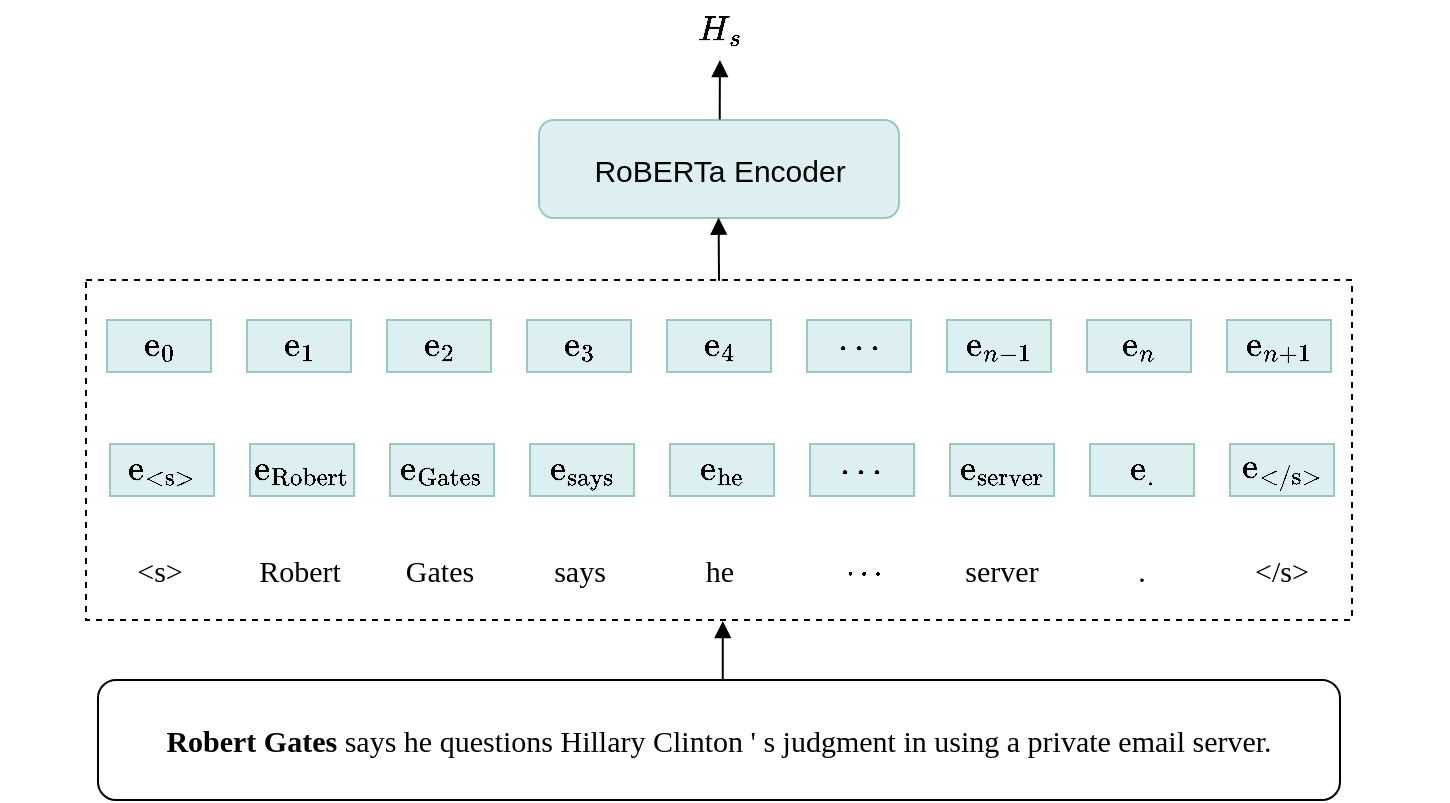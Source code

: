 <mxfile version="26.0.16">
  <diagram name="第 1 页" id="89vJBJVzQ6p3oRt0uOno">
    <mxGraphModel dx="682" dy="455" grid="1" gridSize="10" guides="1" tooltips="1" connect="0" arrows="1" fold="1" page="1" pageScale="1" pageWidth="827" pageHeight="1169" math="1" shadow="0">
      <root>
        <mxCell id="0" />
        <mxCell id="1" parent="0" />
        <mxCell id="BDlRwHxG_kEXWN9z024I-1" value="&lt;span style=&quot;font-size: 15px;&quot;&gt;&lt;font face=&quot;Times New Roman&quot;&gt;&lt;b&gt;Robert Gates&lt;/b&gt;&amp;nbsp;says he questions Hillary Clinton &#39; s judgment in using a private email server.&lt;/font&gt;&lt;/span&gt;" style="rounded=1;whiteSpace=wrap;html=1;" parent="1" vertex="1">
          <mxGeometry x="154" y="500" width="621" height="60" as="geometry" />
        </mxCell>
        <mxCell id="BDlRwHxG_kEXWN9z024I-2" value="" style="rounded=0;whiteSpace=wrap;html=1;dashed=1;" parent="1" vertex="1">
          <mxGeometry x="148" y="300" width="633" height="170" as="geometry" />
        </mxCell>
        <mxCell id="BDlRwHxG_kEXWN9z024I-3" value="$$\text{e}_{\text{&amp;lt;s&amp;gt;}}$$" style="rounded=0;whiteSpace=wrap;html=1;fontSize=15;fillColor=#DDEFF1;strokeColor=#9AC7BF;aspect=fixed;" parent="1" vertex="1">
          <mxGeometry x="160" y="382" width="52" height="26" as="geometry" />
        </mxCell>
        <mxCell id="BDlRwHxG_kEXWN9z024I-4" value="$$\text{e}_{\text{Robert}}$$" style="rounded=0;whiteSpace=wrap;html=1;fontSize=15;fillColor=#DDEFF1;strokeColor=#9AC7BF;aspect=fixed;" parent="1" vertex="1">
          <mxGeometry x="230" y="382" width="52" height="26" as="geometry" />
        </mxCell>
        <mxCell id="BDlRwHxG_kEXWN9z024I-8" value="$$\text{e}_{\text{Gates}}$$" style="rounded=0;whiteSpace=wrap;html=1;fontSize=15;fillColor=#DDEFF1;strokeColor=#9AC7BF;aspect=fixed;" parent="1" vertex="1">
          <mxGeometry x="300" y="382" width="52" height="26" as="geometry" />
        </mxCell>
        <mxCell id="BDlRwHxG_kEXWN9z024I-9" value="$$\text{e}_{\text{says}}$$" style="rounded=0;whiteSpace=wrap;html=1;fontSize=15;fillColor=#DDEFF1;strokeColor=#9AC7BF;aspect=fixed;" parent="1" vertex="1">
          <mxGeometry x="370" y="382" width="52" height="26" as="geometry" />
        </mxCell>
        <mxCell id="BDlRwHxG_kEXWN9z024I-11" value="$$\text{e}_{\text{he}}$$" style="rounded=0;whiteSpace=wrap;html=1;fontSize=15;fillColor=#DDEFF1;strokeColor=#9AC7BF;labelPosition=center;verticalLabelPosition=middle;align=center;verticalAlign=middle;aspect=fixed;" parent="1" vertex="1">
          <mxGeometry x="440" y="382" width="52" height="26" as="geometry" />
        </mxCell>
        <mxCell id="BDlRwHxG_kEXWN9z024I-12" value="$$\cdots$$" style="rounded=0;whiteSpace=wrap;html=1;fontSize=15;fillColor=#DDEFF1;strokeColor=#9AC7BF;aspect=fixed;" parent="1" vertex="1">
          <mxGeometry x="510" y="382" width="52" height="26" as="geometry" />
        </mxCell>
        <mxCell id="BDlRwHxG_kEXWN9z024I-13" value="$$\text{e}_{\text{server}}$$" style="rounded=0;whiteSpace=wrap;html=1;fontSize=15;fillColor=#DDEFF1;strokeColor=#9AC7BF;aspect=fixed;" parent="1" vertex="1">
          <mxGeometry x="580" y="382" width="52" height="26" as="geometry" />
        </mxCell>
        <mxCell id="BDlRwHxG_kEXWN9z024I-14" value="$$\text{e}_{\text{.}}$$" style="rounded=0;whiteSpace=wrap;html=1;fontSize=15;fillColor=#DDEFF1;strokeColor=#9AC7BF;aspect=fixed;" parent="1" vertex="1">
          <mxGeometry x="650" y="382" width="52" height="26" as="geometry" />
        </mxCell>
        <mxCell id="BDlRwHxG_kEXWN9z024I-15" value="$$\text{e}_{\text{&amp;lt;/s&amp;gt;}}$$" style="rounded=0;whiteSpace=wrap;html=1;fontSize=15;fillColor=#DDEFF1;strokeColor=#9AC7BF;aspect=fixed;" parent="1" vertex="1">
          <mxGeometry x="720" y="382" width="52" height="26" as="geometry" />
        </mxCell>
        <mxCell id="BDlRwHxG_kEXWN9z024I-17" value="$$\text{e}_{0}$$" style="rounded=0;whiteSpace=wrap;html=1;fontSize=15;fillColor=#DDEFF1;strokeColor=#9AC7BF;aspect=fixed;" parent="1" vertex="1">
          <mxGeometry x="158.5" y="320" width="52" height="26" as="geometry" />
        </mxCell>
        <mxCell id="BDlRwHxG_kEXWN9z024I-18" value="$$\text{e}_{1}$$" style="rounded=0;whiteSpace=wrap;html=1;fontSize=15;fillColor=#DDEFF1;strokeColor=#9AC7BF;aspect=fixed;" parent="1" vertex="1">
          <mxGeometry x="228.5" y="320" width="52" height="26" as="geometry" />
        </mxCell>
        <mxCell id="BDlRwHxG_kEXWN9z024I-19" value="$$\text{e}_{2}$$" style="rounded=0;whiteSpace=wrap;html=1;fontSize=15;fillColor=#DDEFF1;strokeColor=#9AC7BF;aspect=fixed;" parent="1" vertex="1">
          <mxGeometry x="298.5" y="320" width="52" height="26" as="geometry" />
        </mxCell>
        <mxCell id="BDlRwHxG_kEXWN9z024I-20" value="$$\text{e}_{3}$$" style="rounded=0;whiteSpace=wrap;html=1;fontSize=15;fillColor=#DDEFF1;strokeColor=#9AC7BF;aspect=fixed;" parent="1" vertex="1">
          <mxGeometry x="368.5" y="320" width="52" height="26" as="geometry" />
        </mxCell>
        <mxCell id="BDlRwHxG_kEXWN9z024I-21" value="$$\text{e}_{4}$$" style="rounded=0;whiteSpace=wrap;html=1;fontSize=15;fillColor=#DDEFF1;strokeColor=#9AC7BF;labelPosition=center;verticalLabelPosition=middle;align=center;verticalAlign=middle;aspect=fixed;" parent="1" vertex="1">
          <mxGeometry x="438.5" y="320" width="52" height="26" as="geometry" />
        </mxCell>
        <mxCell id="BDlRwHxG_kEXWN9z024I-22" value="$$\cdots$$" style="rounded=0;whiteSpace=wrap;html=1;fontSize=15;fillColor=#DDEFF1;strokeColor=#9AC7BF;aspect=fixed;" parent="1" vertex="1">
          <mxGeometry x="508.5" y="320" width="52" height="26" as="geometry" />
        </mxCell>
        <mxCell id="BDlRwHxG_kEXWN9z024I-23" value="$$\text{e}_{n-1}$$" style="rounded=0;whiteSpace=wrap;html=1;fontSize=15;fillColor=#DDEFF1;strokeColor=#9AC7BF;aspect=fixed;" parent="1" vertex="1">
          <mxGeometry x="578.5" y="320" width="52" height="26" as="geometry" />
        </mxCell>
        <mxCell id="BDlRwHxG_kEXWN9z024I-24" value="$$\text{e}_{n}$$" style="rounded=0;whiteSpace=wrap;html=1;fontSize=15;fillColor=#DDEFF1;strokeColor=#9AC7BF;aspect=fixed;" parent="1" vertex="1">
          <mxGeometry x="648.5" y="320" width="52" height="26" as="geometry" />
        </mxCell>
        <mxCell id="BDlRwHxG_kEXWN9z024I-25" value="$$\text{e}_{n+1}$$" style="rounded=0;whiteSpace=wrap;html=1;fontSize=15;fillColor=#DDEFF1;strokeColor=#9AC7BF;aspect=fixed;" parent="1" vertex="1">
          <mxGeometry x="718.5" y="320" width="52" height="26" as="geometry" />
        </mxCell>
        <mxCell id="BDlRwHxG_kEXWN9z024I-27" value="$$\cdots$$" style="text;html=1;align=center;verticalAlign=middle;whiteSpace=wrap;rounded=0;fontFamily=Times New Roman;fontSize=15;" parent="1" vertex="1">
          <mxGeometry x="510.5" y="430" width="51.5" height="30" as="geometry" />
        </mxCell>
        <mxCell id="BDlRwHxG_kEXWN9z024I-28" value="&amp;lt;s&amp;gt;" style="text;html=1;align=center;verticalAlign=middle;whiteSpace=wrap;rounded=0;fontFamily=Times New Roman;fontSize=15;" parent="1" vertex="1">
          <mxGeometry x="158.75" y="430" width="51.5" height="30" as="geometry" />
        </mxCell>
        <mxCell id="BDlRwHxG_kEXWN9z024I-30" value="server" style="text;html=1;align=center;verticalAlign=middle;whiteSpace=wrap;rounded=0;fontFamily=Times New Roman;fontSize=15;" parent="1" vertex="1">
          <mxGeometry x="580.25" y="430" width="51.5" height="30" as="geometry" />
        </mxCell>
        <mxCell id="BDlRwHxG_kEXWN9z024I-31" value="he" style="text;html=1;align=center;verticalAlign=middle;whiteSpace=wrap;rounded=0;fontFamily=Times New Roman;fontSize=15;" parent="1" vertex="1">
          <mxGeometry x="439" y="430" width="51.5" height="30" as="geometry" />
        </mxCell>
        <mxCell id="BDlRwHxG_kEXWN9z024I-32" value="Robert" style="text;html=1;align=center;verticalAlign=middle;whiteSpace=wrap;rounded=0;fontFamily=Times New Roman;fontSize=15;" parent="1" vertex="1">
          <mxGeometry x="228.75" y="430" width="51.5" height="30" as="geometry" />
        </mxCell>
        <mxCell id="BDlRwHxG_kEXWN9z024I-33" value="Gates" style="text;html=1;align=center;verticalAlign=middle;whiteSpace=wrap;rounded=0;fontFamily=Times New Roman;fontSize=15;" parent="1" vertex="1">
          <mxGeometry x="298.75" y="430" width="51.5" height="30" as="geometry" />
        </mxCell>
        <mxCell id="BDlRwHxG_kEXWN9z024I-34" value="says" style="text;html=1;align=center;verticalAlign=middle;whiteSpace=wrap;rounded=0;fontFamily=Times New Roman;fontSize=15;" parent="1" vertex="1">
          <mxGeometry x="368.75" y="430" width="51.5" height="30" as="geometry" />
        </mxCell>
        <mxCell id="BDlRwHxG_kEXWN9z024I-35" value="." style="text;html=1;align=center;verticalAlign=middle;whiteSpace=wrap;rounded=0;fontFamily=Times New Roman;fontSize=15;" parent="1" vertex="1">
          <mxGeometry x="650.25" y="430" width="51.5" height="30" as="geometry" />
        </mxCell>
        <mxCell id="BDlRwHxG_kEXWN9z024I-36" value="&amp;lt;/s&amp;gt;" style="text;html=1;align=center;verticalAlign=middle;whiteSpace=wrap;rounded=0;fontFamily=Times New Roman;fontSize=15;" parent="1" vertex="1">
          <mxGeometry x="720.25" y="430" width="51.5" height="30" as="geometry" />
        </mxCell>
        <mxCell id="BDlRwHxG_kEXWN9z024I-37" value="RoBERTa Encoder" style="rounded=1;whiteSpace=wrap;html=1;fillColor=light-dark(#ddeff1, #1f2f1e);strokeColor=#9AC7BF;fontSize=15;" parent="1" vertex="1">
          <mxGeometry x="374.5" y="220" width="180" height="49" as="geometry" />
        </mxCell>
        <mxCell id="BDlRwHxG_kEXWN9z024I-38" value="" style="endArrow=block;html=1;rounded=0;endFill=1;exitX=0.503;exitY=0.007;exitDx=0;exitDy=0;exitPerimeter=0;entryX=0.503;entryY=1.003;entryDx=0;entryDy=0;entryPerimeter=0;" parent="1" source="BDlRwHxG_kEXWN9z024I-1" target="BDlRwHxG_kEXWN9z024I-2" edge="1">
          <mxGeometry width="50" height="50" relative="1" as="geometry">
            <mxPoint x="501.089" y="520.9" as="sourcePoint" />
            <mxPoint x="501" y="470" as="targetPoint" />
          </mxGeometry>
        </mxCell>
        <mxCell id="BDlRwHxG_kEXWN9z024I-40" value="" style="endArrow=block;html=1;rounded=0;endFill=1;exitX=0.5;exitY=0.002;exitDx=0;exitDy=0;exitPerimeter=0;entryX=0.499;entryY=0.996;entryDx=0;entryDy=0;entryPerimeter=0;" parent="1" source="BDlRwHxG_kEXWN9z024I-2" target="BDlRwHxG_kEXWN9z024I-37" edge="1">
          <mxGeometry width="50" height="50" relative="1" as="geometry">
            <mxPoint x="670" y="229" as="sourcePoint" />
            <mxPoint x="670" y="180" as="targetPoint" />
          </mxGeometry>
        </mxCell>
        <mxCell id="BDlRwHxG_kEXWN9z024I-42" value="" style="endArrow=block;html=1;rounded=0;endFill=1;exitX=0.502;exitY=-0.006;exitDx=0;exitDy=0;exitPerimeter=0;" parent="1" source="BDlRwHxG_kEXWN9z024I-37" edge="1" target="BDlRwHxG_kEXWN9z024I-43">
          <mxGeometry width="50" height="50" relative="1" as="geometry">
            <mxPoint x="500" y="200" as="sourcePoint" />
            <mxPoint x="490" y="160" as="targetPoint" />
          </mxGeometry>
        </mxCell>
        <mxCell id="BDlRwHxG_kEXWN9z024I-43" value="$$H_s$$" style="text;html=1;align=center;verticalAlign=middle;whiteSpace=wrap;rounded=0;fontSize=15;" parent="1" vertex="1">
          <mxGeometry x="435" y="160" width="60" height="30" as="geometry" />
        </mxCell>
      </root>
    </mxGraphModel>
  </diagram>
</mxfile>
